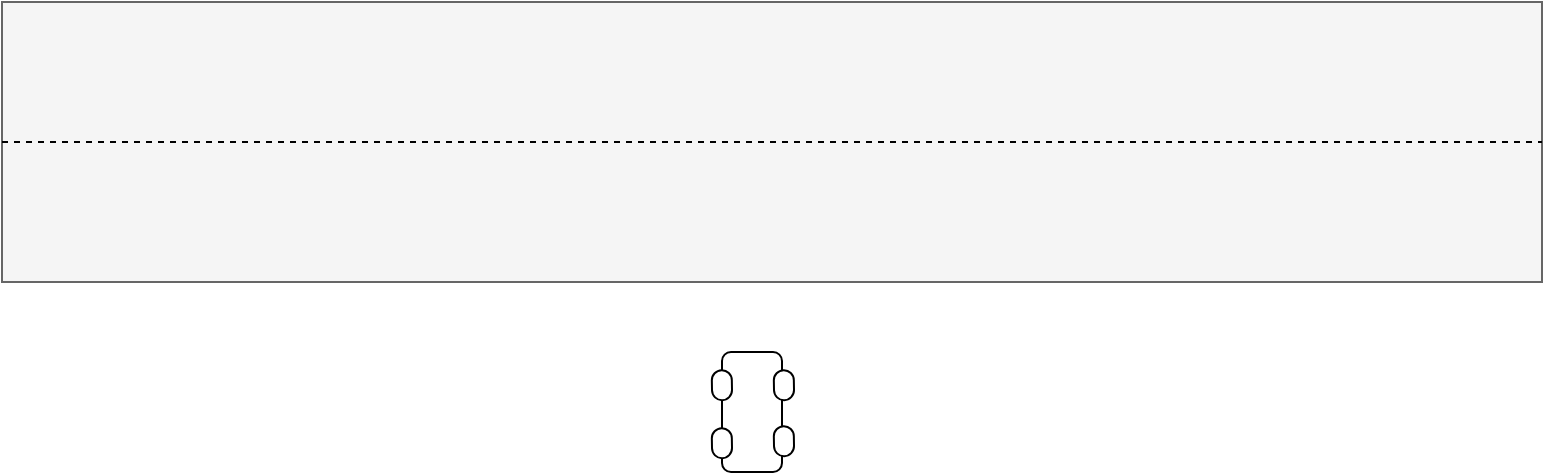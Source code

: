 <mxfile version="24.0.7" type="github">
  <diagram name="Page-1" id="Pt5XmXkUgXX5CUJL7lyF">
    <mxGraphModel dx="1007" dy="558" grid="1" gridSize="10" guides="1" tooltips="1" connect="1" arrows="1" fold="1" page="1" pageScale="1" pageWidth="850" pageHeight="1100" math="0" shadow="0">
      <root>
        <mxCell id="0" />
        <mxCell id="1" parent="0" />
        <mxCell id="7mx6neNdzKKeHJUGSRut-3" value="" style="rounded=0;whiteSpace=wrap;html=1;fillColor=#f5f5f5;fontColor=#333333;strokeColor=#666666;" vertex="1" parent="1">
          <mxGeometry x="50" y="230" width="770" height="140" as="geometry" />
        </mxCell>
        <mxCell id="7mx6neNdzKKeHJUGSRut-4" value="" style="endArrow=none;dashed=1;html=1;rounded=0;exitX=0;exitY=0.5;exitDx=0;exitDy=0;entryX=1;entryY=0.5;entryDx=0;entryDy=0;" edge="1" parent="1" source="7mx6neNdzKKeHJUGSRut-3" target="7mx6neNdzKKeHJUGSRut-3">
          <mxGeometry width="50" height="50" relative="1" as="geometry">
            <mxPoint x="400" y="480" as="sourcePoint" />
            <mxPoint x="450" y="430" as="targetPoint" />
          </mxGeometry>
        </mxCell>
        <mxCell id="7mx6neNdzKKeHJUGSRut-5" value="" style="rounded=1;whiteSpace=wrap;html=1;rotation=90;" vertex="1" parent="1">
          <mxGeometry x="395" y="420" width="60" height="30" as="geometry" />
        </mxCell>
        <mxCell id="7mx6neNdzKKeHJUGSRut-6" value="" style="rounded=1;whiteSpace=wrap;html=1;rotation=89;arcSize=50;" vertex="1" parent="1">
          <mxGeometry x="433.46" y="416.59" width="15" height="10" as="geometry" />
        </mxCell>
        <mxCell id="7mx6neNdzKKeHJUGSRut-9" value="" style="rounded=1;whiteSpace=wrap;html=1;rotation=89;arcSize=50;" vertex="1" parent="1">
          <mxGeometry x="433.46" y="444.59" width="15" height="10" as="geometry" />
        </mxCell>
        <mxCell id="7mx6neNdzKKeHJUGSRut-10" value="" style="rounded=1;whiteSpace=wrap;html=1;rotation=89;arcSize=50;" vertex="1" parent="1">
          <mxGeometry x="402.46" y="445.59" width="15" height="10" as="geometry" />
        </mxCell>
        <mxCell id="7mx6neNdzKKeHJUGSRut-11" value="" style="rounded=1;whiteSpace=wrap;html=1;rotation=89;arcSize=50;" vertex="1" parent="1">
          <mxGeometry x="402.46" y="416.59" width="15" height="10" as="geometry" />
        </mxCell>
      </root>
    </mxGraphModel>
  </diagram>
</mxfile>

